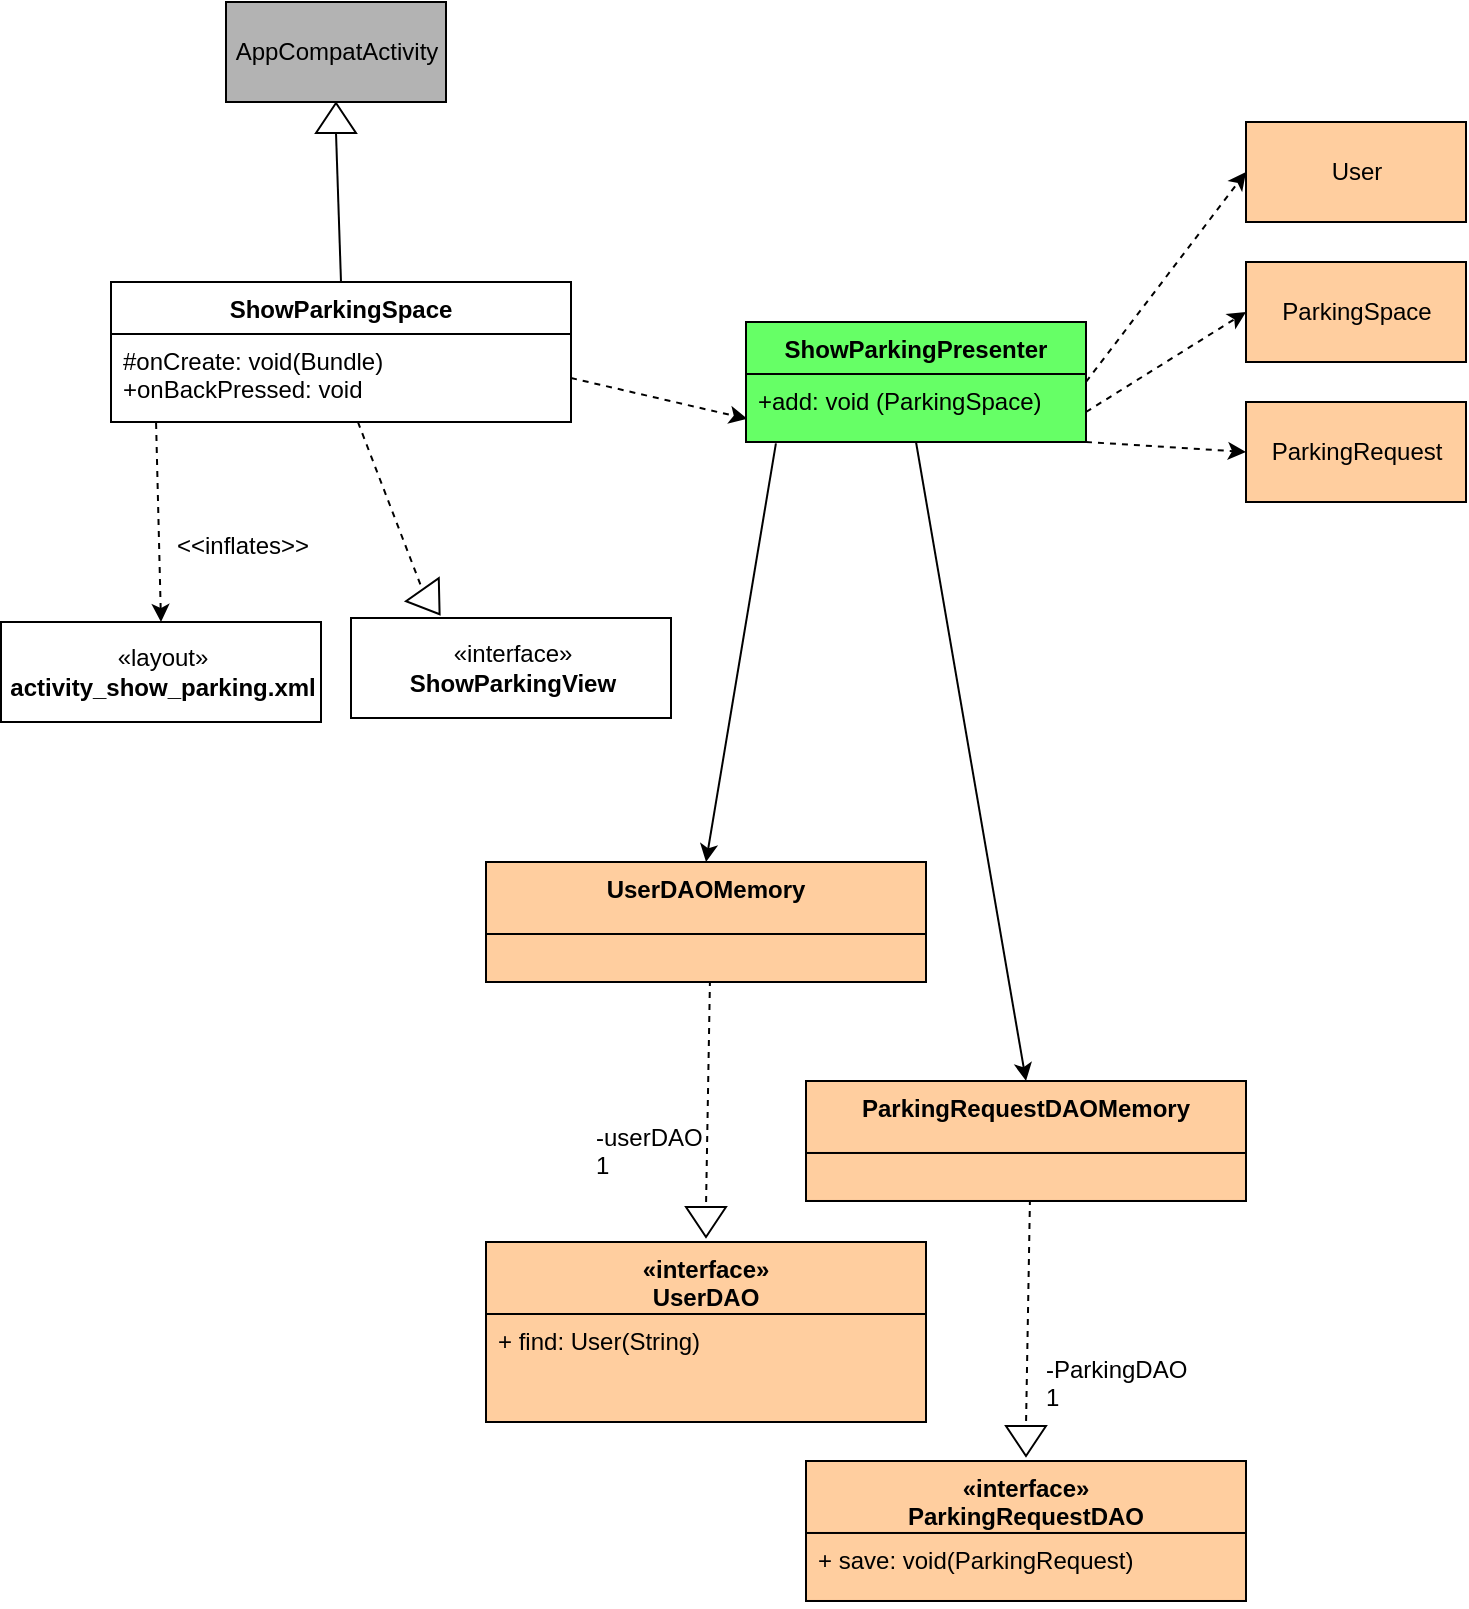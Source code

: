 <mxfile version="12.9.3" type="device"><diagram id="0ry1sgBF9726IuHkCRB4" name="Page-1"><mxGraphModel dx="892" dy="1355" grid="1" gridSize="10" guides="1" tooltips="1" connect="1" arrows="1" fold="1" page="1" pageScale="1" pageWidth="850" pageHeight="1100" math="0" shadow="0"><root><mxCell id="0"/><mxCell id="1" parent="0"/><mxCell id="bJOtRApVjwrx62nozFim-2" value="AppCompatActivity" style="html=1;fillColor=#B3B3B3;strokeColor=#000000;" vertex="1" parent="1"><mxGeometry x="140" y="130" width="110" height="50" as="geometry"/></mxCell><mxCell id="bJOtRApVjwrx62nozFim-3" value="" style="triangle;whiteSpace=wrap;html=1;strokeColor=#000000;fillColor=#FFFFFF;rotation=-90;" vertex="1" parent="1"><mxGeometry x="187.5" y="178" width="15" height="20" as="geometry"/></mxCell><mxCell id="bJOtRApVjwrx62nozFim-4" value="" style="endArrow=none;html=1;entryX=0;entryY=0.5;entryDx=0;entryDy=0;exitX=0.5;exitY=0;exitDx=0;exitDy=0;" edge="1" parent="1" source="bJOtRApVjwrx62nozFim-13" target="bJOtRApVjwrx62nozFim-3"><mxGeometry width="50" height="50" relative="1" as="geometry"><mxPoint x="195" y="280" as="sourcePoint"/><mxPoint x="230" y="230" as="targetPoint"/></mxGeometry></mxCell><mxCell id="bJOtRApVjwrx62nozFim-5" value="" style="endArrow=classic;html=1;exitX=0.098;exitY=1.011;exitDx=0;exitDy=0;exitPerimeter=0;dashed=1;entryX=0.5;entryY=0;entryDx=0;entryDy=0;" edge="1" parent="1" source="bJOtRApVjwrx62nozFim-14" target="bJOtRApVjwrx62nozFim-6"><mxGeometry width="50" height="50" relative="1" as="geometry"><mxPoint x="120" y="450" as="sourcePoint"/><mxPoint x="90" y="440" as="targetPoint"/></mxGeometry></mxCell><mxCell id="bJOtRApVjwrx62nozFim-6" value="«layout»&lt;br&gt;&lt;b&gt;activity_show_parking.xml&lt;/b&gt;" style="html=1;strokeColor=#000000;fillColor=#FFFFFF;" vertex="1" parent="1"><mxGeometry x="27.5" y="440" width="160" height="50" as="geometry"/></mxCell><mxCell id="bJOtRApVjwrx62nozFim-7" value="" style="triangle;whiteSpace=wrap;html=1;strokeColor=#000000;fillColor=#FFFFFF;rotation=55;" vertex="1" parent="1"><mxGeometry x="235" y="420" width="15" height="20" as="geometry"/></mxCell><mxCell id="bJOtRApVjwrx62nozFim-8" value="" style="endArrow=none;html=1;entryX=0;entryY=0.5;entryDx=0;entryDy=0;dashed=1;" edge="1" parent="1" source="bJOtRApVjwrx62nozFim-14" target="bJOtRApVjwrx62nozFim-7"><mxGeometry width="50" height="50" relative="1" as="geometry"><mxPoint x="210" y="412.432" as="sourcePoint"/><mxPoint x="240" y="420" as="targetPoint"/></mxGeometry></mxCell><mxCell id="bJOtRApVjwrx62nozFim-9" value="«interface»&lt;br&gt;&lt;span style=&quot;font-weight: 700&quot;&gt;ShowParking&lt;/span&gt;&lt;span style=&quot;font-weight: 700&quot;&gt;View&lt;/span&gt;" style="html=1;strokeColor=#000000;fillColor=#FFFFFF;" vertex="1" parent="1"><mxGeometry x="202.5" y="438" width="160" height="50" as="geometry"/></mxCell><mxCell id="bJOtRApVjwrx62nozFim-10" value="" style="endArrow=classic;html=1;exitX=1;exitY=0.5;exitDx=0;exitDy=0;dashed=1;entryX=0.004;entryY=0.863;entryDx=0;entryDy=0;entryPerimeter=0;" edge="1" parent="1" source="bJOtRApVjwrx62nozFim-14"><mxGeometry width="50" height="50" relative="1" as="geometry"><mxPoint x="373.18" y="330.004" as="sourcePoint"/><mxPoint x="400.64" y="338.438" as="targetPoint"/></mxGeometry></mxCell><mxCell id="bJOtRApVjwrx62nozFim-11" value="ShowParkingPresenter" style="swimlane;fontStyle=1;align=center;verticalAlign=top;childLayout=stackLayout;horizontal=1;startSize=26;horizontalStack=0;resizeParent=1;resizeParentMax=0;resizeLast=0;collapsible=1;marginBottom=0;strokeColor=#000000;fillColor=#66FF66;gradientColor=none;" vertex="1" parent="1"><mxGeometry x="400" y="290" width="170" height="60" as="geometry"/></mxCell><mxCell id="bJOtRApVjwrx62nozFim-12" value="+add: void (ParkingSpace)" style="text;strokeColor=#000000;fillColor=#66FF66;align=left;verticalAlign=top;spacingLeft=4;spacingRight=4;overflow=hidden;rotatable=0;points=[[0,0.5],[1,0.5]];portConstraint=eastwest;gradientColor=none;" vertex="1" parent="bJOtRApVjwrx62nozFim-11"><mxGeometry y="26" width="170" height="34" as="geometry"/></mxCell><mxCell id="bJOtRApVjwrx62nozFim-13" value="ShowParkingSpace" style="swimlane;fontStyle=1;align=center;verticalAlign=top;childLayout=stackLayout;horizontal=1;startSize=26;horizontalStack=0;resizeParent=1;resizeParentMax=0;resizeLast=0;collapsible=1;marginBottom=0;strokeColor=#000000;fillColor=#FFFFFF;" vertex="1" parent="1"><mxGeometry x="82.5" y="270" width="230" height="70" as="geometry"/></mxCell><mxCell id="bJOtRApVjwrx62nozFim-14" value="#onCreate: void(Bundle)&#10;+onBackPressed: void" style="text;strokeColor=none;fillColor=none;align=left;verticalAlign=top;spacingLeft=4;spacingRight=4;overflow=hidden;rotatable=0;points=[[0,0.5],[1,0.5]];portConstraint=eastwest;" vertex="1" parent="bJOtRApVjwrx62nozFim-13"><mxGeometry y="26" width="230" height="44" as="geometry"/></mxCell><mxCell id="bJOtRApVjwrx62nozFim-15" value="" style="endArrow=classic;html=1;exitX=0.088;exitY=1.019;exitDx=0;exitDy=0;exitPerimeter=0;entryX=0.5;entryY=0;entryDx=0;entryDy=0;" edge="1" parent="1" source="bJOtRApVjwrx62nozFim-12" target="bJOtRApVjwrx62nozFim-18"><mxGeometry width="50" height="50" relative="1" as="geometry"><mxPoint x="374.06" y="430" as="sourcePoint"/><mxPoint x="340" y="530" as="targetPoint"/></mxGeometry></mxCell><mxCell id="bJOtRApVjwrx62nozFim-16" value="" style="endArrow=classic;html=1;exitX=1;exitY=0.5;exitDx=0;exitDy=0;dashed=1;entryX=0;entryY=0.5;entryDx=0;entryDy=0;" edge="1" parent="1" source="bJOtRApVjwrx62nozFim-11" target="bJOtRApVjwrx62nozFim-17"><mxGeometry width="50" height="50" relative="1" as="geometry"><mxPoint x="590" y="322.28" as="sourcePoint"/><mxPoint x="660" y="300" as="targetPoint"/></mxGeometry></mxCell><mxCell id="bJOtRApVjwrx62nozFim-17" value="User" style="html=1;strokeColor=#000000;fillColor=#FFCE9F;gradientColor=none;" vertex="1" parent="1"><mxGeometry x="650" y="190" width="110" height="50" as="geometry"/></mxCell><mxCell id="bJOtRApVjwrx62nozFim-22" value="" style="triangle;whiteSpace=wrap;html=1;strokeColor=#000000;fillColor=#FFFFFF;rotation=90;" vertex="1" parent="1"><mxGeometry x="372.5" y="730" width="15" height="20" as="geometry"/></mxCell><mxCell id="bJOtRApVjwrx62nozFim-23" value="" style="endArrow=none;html=1;entryX=0;entryY=0.5;entryDx=0;entryDy=0;dashed=1;exitX=0.509;exitY=0.958;exitDx=0;exitDy=0;exitPerimeter=0;" edge="1" parent="1" source="bJOtRApVjwrx62nozFim-19" target="bJOtRApVjwrx62nozFim-22"><mxGeometry width="50" height="50" relative="1" as="geometry"><mxPoint x="184.064" y="670" as="sourcePoint"/><mxPoint x="217.5" y="740" as="targetPoint"/></mxGeometry></mxCell><mxCell id="bJOtRApVjwrx62nozFim-24" value="&amp;lt;&amp;lt;inflates&amp;gt;&amp;gt;" style="text;html=1;align=center;verticalAlign=middle;resizable=0;points=[];autosize=1;" vertex="1" parent="1"><mxGeometry x="107.5" y="392" width="80" height="20" as="geometry"/></mxCell><mxCell id="bJOtRApVjwrx62nozFim-26" value="" style="endArrow=classic;html=1;exitX=1;exitY=0.75;exitDx=0;exitDy=0;dashed=1;entryX=0;entryY=0.5;entryDx=0;entryDy=0;" edge="1" parent="1" target="bJOtRApVjwrx62nozFim-27" source="bJOtRApVjwrx62nozFim-11"><mxGeometry width="50" height="50" relative="1" as="geometry"><mxPoint x="600" y="412" as="sourcePoint"/><mxPoint x="690" y="382" as="targetPoint"/></mxGeometry></mxCell><mxCell id="bJOtRApVjwrx62nozFim-27" value="ParkingSpace" style="html=1;strokeColor=#000000;fillColor=#FFCE9F;gradientColor=none;" vertex="1" parent="1"><mxGeometry x="650" y="260" width="110" height="50" as="geometry"/></mxCell><mxCell id="bJOtRApVjwrx62nozFim-31" value="" style="endArrow=classic;html=1;exitX=1;exitY=1;exitDx=0;exitDy=0;dashed=1;entryX=0;entryY=0.5;entryDx=0;entryDy=0;" edge="1" parent="1" target="bJOtRApVjwrx62nozFim-32" source="bJOtRApVjwrx62nozFim-11"><mxGeometry width="50" height="50" relative="1" as="geometry"><mxPoint x="580" y="430" as="sourcePoint"/><mxPoint x="700" y="462" as="targetPoint"/></mxGeometry></mxCell><mxCell id="bJOtRApVjwrx62nozFim-32" value="ParkingRequest" style="html=1;strokeColor=#000000;fillColor=#FFCE9F;gradientColor=none;" vertex="1" parent="1"><mxGeometry x="650" y="330" width="110" height="50" as="geometry"/></mxCell><mxCell id="bJOtRApVjwrx62nozFim-34" value="-userDAO&lt;br&gt;1" style="text;html=1;" vertex="1" parent="1"><mxGeometry x="322.5" y="684.49" width="50" height="30" as="geometry"/></mxCell><mxCell id="bJOtRApVjwrx62nozFim-18" value="UserDAOMemory&#10;" style="swimlane;fontStyle=1;align=center;verticalAlign=top;childLayout=stackLayout;horizontal=1;startSize=36;horizontalStack=0;resizeParent=1;resizeParentMax=0;resizeLast=0;collapsible=1;marginBottom=0;strokeColor=#000000;fillColor=#FFCE9F;gradientColor=none;" vertex="1" parent="1"><mxGeometry x="270" y="560" width="220" height="60" as="geometry"><mxRectangle x="360" y="590" width="120" height="70" as="alternateBounds"/></mxGeometry></mxCell><mxCell id="bJOtRApVjwrx62nozFim-19" value="" style="text;strokeColor=#000000;fillColor=#FFCE9F;align=left;verticalAlign=top;spacingLeft=4;spacingRight=4;overflow=hidden;rotatable=0;points=[[0,0.5],[1,0.5]];portConstraint=eastwest;" vertex="1" parent="bJOtRApVjwrx62nozFim-18"><mxGeometry y="36" width="220" height="24" as="geometry"/></mxCell><mxCell id="bJOtRApVjwrx62nozFim-20" value="«interface»&#10;UserDAO&#10;" style="swimlane;fontStyle=1;align=center;verticalAlign=top;childLayout=stackLayout;horizontal=1;startSize=36;horizontalStack=0;resizeParent=1;resizeParentMax=0;resizeLast=0;collapsible=1;marginBottom=0;strokeColor=#000000;fillColor=#FFCE9F;gradientColor=none;" vertex="1" parent="1"><mxGeometry x="270" y="750" width="220" height="90" as="geometry"><mxRectangle x="360" y="590" width="120" height="70" as="alternateBounds"/></mxGeometry></mxCell><mxCell id="bJOtRApVjwrx62nozFim-21" value="+ find: User(String)&#10;" style="text;strokeColor=#000000;fillColor=#FFCE9F;align=left;verticalAlign=top;spacingLeft=4;spacingRight=4;overflow=hidden;rotatable=0;points=[[0,0.5],[1,0.5]];portConstraint=eastwest;" vertex="1" parent="bJOtRApVjwrx62nozFim-20"><mxGeometry y="36" width="220" height="54" as="geometry"/></mxCell><mxCell id="bJOtRApVjwrx62nozFim-47" value="" style="endArrow=classic;html=1;exitX=0.5;exitY=1;exitDx=0;exitDy=0;entryX=0.5;entryY=0;entryDx=0;entryDy=0;" edge="1" parent="1" target="bJOtRApVjwrx62nozFim-53" source="bJOtRApVjwrx62nozFim-11"><mxGeometry width="50" height="50" relative="1" as="geometry"><mxPoint x="574.96" y="480.516" as="sourcePoint"/><mxPoint x="500" y="639.49" as="targetPoint"/></mxGeometry></mxCell><mxCell id="bJOtRApVjwrx62nozFim-48" value="" style="triangle;whiteSpace=wrap;html=1;strokeColor=#000000;fillColor=#FFFFFF;rotation=90;" vertex="1" parent="1"><mxGeometry x="532.5" y="839.49" width="15" height="20" as="geometry"/></mxCell><mxCell id="bJOtRApVjwrx62nozFim-49" value="" style="endArrow=none;html=1;entryX=0;entryY=0.5;entryDx=0;entryDy=0;dashed=1;exitX=0.509;exitY=0.958;exitDx=0;exitDy=0;exitPerimeter=0;" edge="1" parent="1" source="bJOtRApVjwrx62nozFim-54" target="bJOtRApVjwrx62nozFim-48"><mxGeometry width="50" height="50" relative="1" as="geometry"><mxPoint x="344.064" y="779.49" as="sourcePoint"/><mxPoint x="377.5" y="849.49" as="targetPoint"/></mxGeometry></mxCell><mxCell id="bJOtRApVjwrx62nozFim-50" value="-ParkingDAO&lt;br&gt;1" style="text;html=1;" vertex="1" parent="1"><mxGeometry x="547.5" y="800" width="50" height="30" as="geometry"/></mxCell><mxCell id="bJOtRApVjwrx62nozFim-53" value="ParkingRequestDAOMemory&#10;" style="swimlane;fontStyle=1;align=center;verticalAlign=top;childLayout=stackLayout;horizontal=1;startSize=36;horizontalStack=0;resizeParent=1;resizeParentMax=0;resizeLast=0;collapsible=1;marginBottom=0;strokeColor=#000000;fillColor=#FFCE9F;gradientColor=none;" vertex="1" parent="1"><mxGeometry x="430" y="669.49" width="220" height="60" as="geometry"><mxRectangle x="360" y="590" width="120" height="70" as="alternateBounds"/></mxGeometry></mxCell><mxCell id="bJOtRApVjwrx62nozFim-54" value="" style="text;strokeColor=#000000;fillColor=#FFCE9F;align=left;verticalAlign=top;spacingLeft=4;spacingRight=4;overflow=hidden;rotatable=0;points=[[0,0.5],[1,0.5]];portConstraint=eastwest;" vertex="1" parent="bJOtRApVjwrx62nozFim-53"><mxGeometry y="36" width="220" height="24" as="geometry"/></mxCell><mxCell id="bJOtRApVjwrx62nozFim-55" value="«interface»&#10;ParkingRequestDAO&#10;" style="swimlane;fontStyle=1;align=center;verticalAlign=top;childLayout=stackLayout;horizontal=1;startSize=36;horizontalStack=0;resizeParent=1;resizeParentMax=0;resizeLast=0;collapsible=1;marginBottom=0;strokeColor=#000000;fillColor=#FFCE9F;gradientColor=none;" vertex="1" parent="1"><mxGeometry x="430" y="859.49" width="220" height="70" as="geometry"><mxRectangle x="360" y="590" width="120" height="70" as="alternateBounds"/></mxGeometry></mxCell><mxCell id="bJOtRApVjwrx62nozFim-56" value="+ save: void(ParkingRequest)&#10;" style="text;strokeColor=#000000;fillColor=#FFCE9F;align=left;verticalAlign=top;spacingLeft=4;spacingRight=4;overflow=hidden;rotatable=0;points=[[0,0.5],[1,0.5]];portConstraint=eastwest;" vertex="1" parent="bJOtRApVjwrx62nozFim-55"><mxGeometry y="36" width="220" height="34" as="geometry"/></mxCell></root></mxGraphModel></diagram></mxfile>